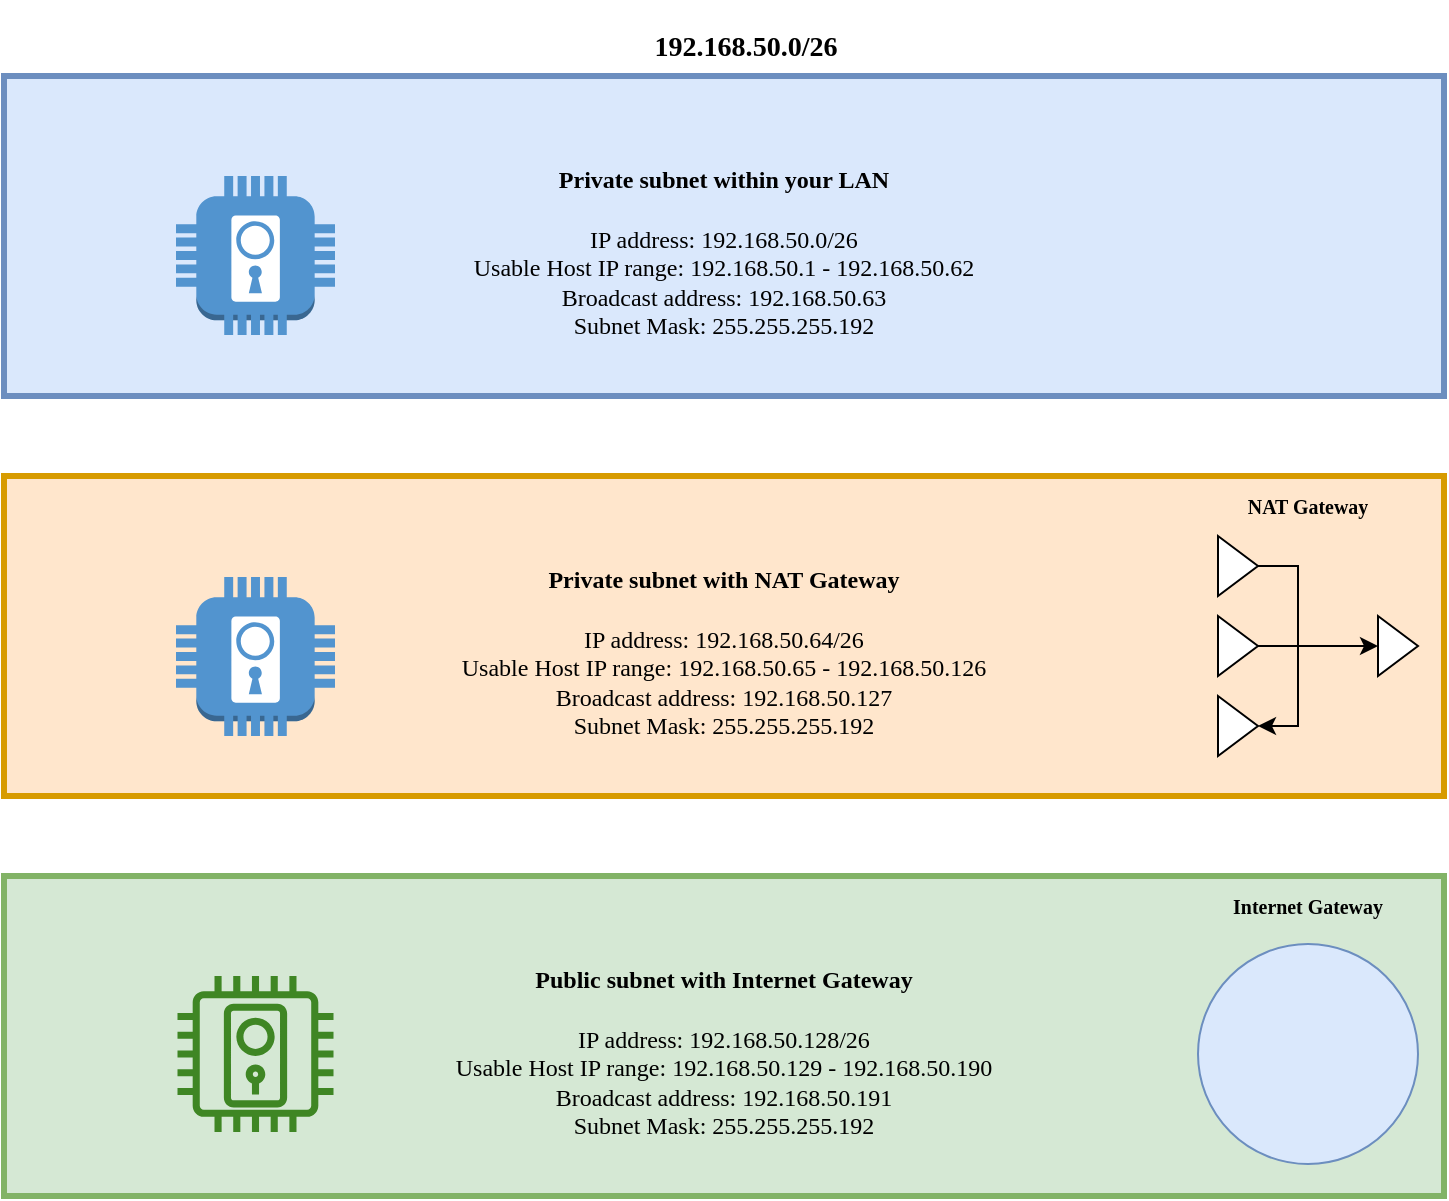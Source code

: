 <mxfile version="20.4.0" type="github" pages="2">
  <diagram id="HtvCfCmLwlJMDdyX7uYw" name="Pagina-1">
    <mxGraphModel dx="1639" dy="796" grid="1" gridSize="10" guides="1" tooltips="1" connect="1" arrows="1" fold="1" page="1" pageScale="1" pageWidth="827" pageHeight="1169" math="0" shadow="0">
      <root>
        <mxCell id="0" />
        <mxCell id="1" parent="0" />
        <mxCell id="x2xZkPtlp9E_scuNY9_Y-1" value="&lt;h4&gt;Private subnet within your LAN&lt;/h4&gt;&lt;div&gt;IP address: 192.168.50.0/26&lt;/div&gt;&lt;div&gt;Usable Host IP range: 192.168.50.1 - 192.168.50.62&lt;/div&gt;&lt;div&gt;Broadcast address: 192.168.50.63&lt;/div&gt;&lt;div&gt;Subnet Mask: 255.255.255.192&lt;/div&gt;" style="rounded=0;whiteSpace=wrap;html=1;strokeWidth=3;fillColor=#dae8fc;strokeColor=#6c8ebf;fontFamily=Verdana;align=center;" parent="1" vertex="1">
          <mxGeometry x="54" y="160" width="720" height="160" as="geometry" />
        </mxCell>
        <mxCell id="x2xZkPtlp9E_scuNY9_Y-3" value="&lt;h4&gt;&lt;font face=&quot;Verdana&quot;&gt;Private subnet with NAT Gateway&lt;/font&gt;&lt;/h4&gt;&lt;div&gt;&lt;font face=&quot;Verdana&quot;&gt;IP address: 192.168.50.64/26&lt;/font&gt;&lt;/div&gt;&lt;div&gt;&lt;font face=&quot;Verdana&quot;&gt;Usable Host IP range: 192.168.50.65 - 192.168.50.126&lt;/font&gt;&lt;/div&gt;&lt;div&gt;&lt;font face=&quot;Verdana&quot;&gt;Broadcast address: 192.168.50.127&lt;/font&gt;&lt;/div&gt;&lt;div&gt;&lt;font face=&quot;Verdana&quot;&gt;Subnet Mask: 255.255.255.192&lt;/font&gt;&lt;/div&gt;" style="rounded=0;whiteSpace=wrap;html=1;strokeWidth=3;fillColor=#ffe6cc;strokeColor=#d79b00;" parent="1" vertex="1">
          <mxGeometry x="54" y="360" width="720" height="160" as="geometry" />
        </mxCell>
        <mxCell id="x2xZkPtlp9E_scuNY9_Y-4" value="&lt;h4&gt;Public subnet with Internet Gateway&lt;/h4&gt;&lt;div&gt;IP address: 192.168.50.128/26&lt;/div&gt;&lt;div&gt;Usable Host IP range: 192.168.50.129 - 192.168.50.190&lt;/div&gt;&lt;div&gt;Broadcast address: 192.168.50.191&lt;/div&gt;&lt;div&gt;Subnet Mask: 255.255.255.192&lt;/div&gt;" style="rounded=0;whiteSpace=wrap;html=1;strokeWidth=3;fillColor=#d5e8d4;strokeColor=#82b366;fontFamily=Verdana;" parent="1" vertex="1">
          <mxGeometry x="54" y="560" width="720" height="160" as="geometry" />
        </mxCell>
        <mxCell id="OkRez1mbrOTfBzIfMNAY-7" style="edgeStyle=orthogonalEdgeStyle;rounded=0;orthogonalLoop=1;jettySize=auto;html=1;exitX=1;exitY=0.5;exitDx=0;exitDy=0;entryX=1;entryY=0.5;entryDx=0;entryDy=0;" edge="1" parent="1" source="OkRez1mbrOTfBzIfMNAY-1" target="OkRez1mbrOTfBzIfMNAY-3">
          <mxGeometry relative="1" as="geometry" />
        </mxCell>
        <mxCell id="OkRez1mbrOTfBzIfMNAY-1" value="" style="triangle;whiteSpace=wrap;html=1;" vertex="1" parent="1">
          <mxGeometry x="661" y="390" width="20" height="30" as="geometry" />
        </mxCell>
        <mxCell id="OkRez1mbrOTfBzIfMNAY-12" style="edgeStyle=orthogonalEdgeStyle;rounded=0;orthogonalLoop=1;jettySize=auto;html=1;exitX=1;exitY=0.5;exitDx=0;exitDy=0;" edge="1" parent="1" source="OkRez1mbrOTfBzIfMNAY-2" target="OkRez1mbrOTfBzIfMNAY-10">
          <mxGeometry relative="1" as="geometry" />
        </mxCell>
        <mxCell id="OkRez1mbrOTfBzIfMNAY-2" value="" style="triangle;whiteSpace=wrap;html=1;" vertex="1" parent="1">
          <mxGeometry x="661" y="430" width="20" height="30" as="geometry" />
        </mxCell>
        <mxCell id="OkRez1mbrOTfBzIfMNAY-3" value="" style="triangle;whiteSpace=wrap;html=1;" vertex="1" parent="1">
          <mxGeometry x="661" y="470" width="20" height="30" as="geometry" />
        </mxCell>
        <mxCell id="OkRez1mbrOTfBzIfMNAY-10" value="" style="triangle;whiteSpace=wrap;html=1;" vertex="1" parent="1">
          <mxGeometry x="741" y="430" width="20" height="30" as="geometry" />
        </mxCell>
        <mxCell id="OkRez1mbrOTfBzIfMNAY-14" value="&lt;h5&gt;&lt;font face=&quot;Verdana&quot;&gt;NAT Gateway&lt;/font&gt;&lt;/h5&gt;" style="text;html=1;strokeColor=none;fillColor=none;align=center;verticalAlign=middle;whiteSpace=wrap;rounded=0;" vertex="1" parent="1">
          <mxGeometry x="651" y="360" width="110" height="30" as="geometry" />
        </mxCell>
        <mxCell id="OkRez1mbrOTfBzIfMNAY-15" value="" style="ellipse;whiteSpace=wrap;html=1;aspect=fixed;fontFamily=Verdana;fillColor=#dae8fc;strokeColor=#6c8ebf;" vertex="1" parent="1">
          <mxGeometry x="651" y="594" width="110" height="110" as="geometry" />
        </mxCell>
        <mxCell id="OkRez1mbrOTfBzIfMNAY-16" value="" style="shape=image;html=1;verticalAlign=top;verticalLabelPosition=bottom;labelBackgroundColor=#ffffff;imageAspect=0;aspect=fixed;image=https://cdn2.iconfinder.com/data/icons/boxicons-regular-vol-1/24/bx-arch-128.png;fontFamily=Verdana;" vertex="1" parent="1">
          <mxGeometry x="672" y="615" width="68" height="68" as="geometry" />
        </mxCell>
        <mxCell id="OkRez1mbrOTfBzIfMNAY-17" value="&lt;h5&gt;Internet Gateway&lt;/h5&gt;" style="text;html=1;strokeColor=none;fillColor=none;align=center;verticalAlign=middle;whiteSpace=wrap;rounded=0;fontFamily=Verdana;" vertex="1" parent="1">
          <mxGeometry x="641" y="560" width="130" height="30" as="geometry" />
        </mxCell>
        <mxCell id="OkRez1mbrOTfBzIfMNAY-18" value="&lt;h3&gt;192.168.50.0/26&lt;/h3&gt;" style="text;html=1;strokeColor=none;fillColor=none;align=center;verticalAlign=middle;whiteSpace=wrap;rounded=0;fontFamily=Verdana;" vertex="1" parent="1">
          <mxGeometry x="310" y="130" width="230" height="30" as="geometry" />
        </mxCell>
        <mxCell id="OkRez1mbrOTfBzIfMNAY-19" value="" style="outlineConnect=0;dashed=0;verticalLabelPosition=bottom;verticalAlign=top;align=center;html=1;shape=mxgraph.aws3.door_lock;fillColor=#5294CF;gradientColor=none;fontFamily=Verdana;" vertex="1" parent="1">
          <mxGeometry x="140" y="210" width="79.5" height="79.5" as="geometry" />
        </mxCell>
        <mxCell id="OkRez1mbrOTfBzIfMNAY-20" value="" style="outlineConnect=0;dashed=0;verticalLabelPosition=bottom;verticalAlign=top;align=center;html=1;shape=mxgraph.aws3.door_lock;fillColor=#5294CF;gradientColor=none;fontFamily=Verdana;" vertex="1" parent="1">
          <mxGeometry x="140" y="410.5" width="79.5" height="79.5" as="geometry" />
        </mxCell>
        <mxCell id="OkRez1mbrOTfBzIfMNAY-21" value="" style="sketch=0;outlineConnect=0;fontColor=#232F3E;gradientColor=none;fillColor=#3F8624;strokeColor=none;dashed=0;verticalLabelPosition=bottom;verticalAlign=top;align=center;html=1;fontSize=12;fontStyle=0;aspect=fixed;pointerEvents=1;shape=mxgraph.aws4.door_lock;fontFamily=Verdana;" vertex="1" parent="1">
          <mxGeometry x="140.75" y="610" width="78" height="78" as="geometry" />
        </mxCell>
      </root>
    </mxGraphModel>
  </diagram>
  <diagram name="Kopie van Pagina-1" id="P_V4nHAtdcI-hSOi1g3s">
    <mxGraphModel dx="1639" dy="796" grid="1" gridSize="10" guides="1" tooltips="1" connect="1" arrows="1" fold="1" page="1" pageScale="1" pageWidth="827" pageHeight="1169" math="0" shadow="0">
      <root>
        <mxCell id="reVYWmmLY2XcxSgA8sYx-0" />
        <mxCell id="reVYWmmLY2XcxSgA8sYx-1" parent="reVYWmmLY2XcxSgA8sYx-0" />
        <mxCell id="reVYWmmLY2XcxSgA8sYx-2" value="&lt;h4&gt;Private subnet within your LAN&lt;/h4&gt;&lt;div&gt;IP address: 192.168.50.0/26&lt;/div&gt;&lt;div&gt;Usable Host IP range: 192.168.50.1 - 192.168.50.62&lt;/div&gt;&lt;div&gt;Broadcast address: 192.168.50.63&lt;/div&gt;&lt;div&gt;Subnet Mask: 255.255.255.192&lt;/div&gt;" style="rounded=0;whiteSpace=wrap;html=1;strokeWidth=3;fillColor=#dae8fc;strokeColor=#6c8ebf;fontFamily=Verdana;align=center;" vertex="1" parent="reVYWmmLY2XcxSgA8sYx-1">
          <mxGeometry x="54" y="160" width="720" height="160" as="geometry" />
        </mxCell>
        <mxCell id="reVYWmmLY2XcxSgA8sYx-3" value="&lt;h4&gt;&lt;font face=&quot;Verdana&quot;&gt;Private subnet with NAT Gateway&lt;/font&gt;&lt;/h4&gt;&lt;div&gt;&lt;font face=&quot;Verdana&quot;&gt;IP address: 192.168.50.64/26&lt;/font&gt;&lt;/div&gt;&lt;div&gt;&lt;font face=&quot;Verdana&quot;&gt;Usable Host IP range: 192.168.50.65 - 192.168.50.126&lt;/font&gt;&lt;/div&gt;&lt;div&gt;&lt;font face=&quot;Verdana&quot;&gt;Broadcast address: 192.168.50.127&lt;/font&gt;&lt;/div&gt;&lt;div&gt;&lt;font face=&quot;Verdana&quot;&gt;Subnet Mask: 255.255.255.192&lt;/font&gt;&lt;/div&gt;" style="rounded=0;whiteSpace=wrap;html=1;strokeWidth=3;fillColor=#ffe6cc;strokeColor=#d79b00;" vertex="1" parent="reVYWmmLY2XcxSgA8sYx-1">
          <mxGeometry x="54" y="480" width="720" height="160" as="geometry" />
        </mxCell>
        <mxCell id="reVYWmmLY2XcxSgA8sYx-4" value="&lt;h4&gt;Public subnet with Internet Gateway&lt;/h4&gt;&lt;div&gt;IP address: 192.168.50.128/26&lt;/div&gt;&lt;div&gt;Usable Host IP range: 192.168.50.129 - 192.168.50.190&lt;/div&gt;&lt;div&gt;Broadcast address: 192.168.50.191&lt;/div&gt;&lt;div&gt;Subnet Mask: 255.255.255.192&lt;/div&gt;" style="rounded=0;whiteSpace=wrap;html=1;strokeWidth=3;fillColor=#d5e8d4;strokeColor=#82b366;fontFamily=Verdana;" vertex="1" parent="reVYWmmLY2XcxSgA8sYx-1">
          <mxGeometry x="54" y="800" width="720" height="160" as="geometry" />
        </mxCell>
        <mxCell id="reVYWmmLY2XcxSgA8sYx-5" style="edgeStyle=orthogonalEdgeStyle;rounded=0;orthogonalLoop=1;jettySize=auto;html=1;exitX=1;exitY=0.5;exitDx=0;exitDy=0;entryX=1;entryY=0.5;entryDx=0;entryDy=0;" edge="1" parent="reVYWmmLY2XcxSgA8sYx-1" source="reVYWmmLY2XcxSgA8sYx-6" target="reVYWmmLY2XcxSgA8sYx-9">
          <mxGeometry relative="1" as="geometry" />
        </mxCell>
        <mxCell id="reVYWmmLY2XcxSgA8sYx-6" value="" style="triangle;whiteSpace=wrap;html=1;" vertex="1" parent="reVYWmmLY2XcxSgA8sYx-1">
          <mxGeometry x="630" y="500" width="20" height="30" as="geometry" />
        </mxCell>
        <mxCell id="reVYWmmLY2XcxSgA8sYx-7" style="edgeStyle=orthogonalEdgeStyle;rounded=0;orthogonalLoop=1;jettySize=auto;html=1;exitX=1;exitY=0.5;exitDx=0;exitDy=0;" edge="1" parent="reVYWmmLY2XcxSgA8sYx-1" source="reVYWmmLY2XcxSgA8sYx-8" target="reVYWmmLY2XcxSgA8sYx-10">
          <mxGeometry relative="1" as="geometry" />
        </mxCell>
        <mxCell id="reVYWmmLY2XcxSgA8sYx-8" value="" style="triangle;whiteSpace=wrap;html=1;" vertex="1" parent="reVYWmmLY2XcxSgA8sYx-1">
          <mxGeometry x="630" y="540" width="20" height="30" as="geometry" />
        </mxCell>
        <mxCell id="reVYWmmLY2XcxSgA8sYx-9" value="" style="triangle;whiteSpace=wrap;html=1;" vertex="1" parent="reVYWmmLY2XcxSgA8sYx-1">
          <mxGeometry x="630" y="580" width="20" height="30" as="geometry" />
        </mxCell>
        <mxCell id="reVYWmmLY2XcxSgA8sYx-10" value="" style="triangle;whiteSpace=wrap;html=1;" vertex="1" parent="reVYWmmLY2XcxSgA8sYx-1">
          <mxGeometry x="710" y="540" width="20" height="30" as="geometry" />
        </mxCell>
        <mxCell id="reVYWmmLY2XcxSgA8sYx-11" value="&lt;h5&gt;&lt;font face=&quot;Verdana&quot;&gt;NAT Gateway&lt;/font&gt;&lt;/h5&gt;" style="text;html=1;strokeColor=none;fillColor=none;align=center;verticalAlign=middle;whiteSpace=wrap;rounded=0;" vertex="1" parent="reVYWmmLY2XcxSgA8sYx-1">
          <mxGeometry x="660" y="490" width="110" height="30" as="geometry" />
        </mxCell>
        <mxCell id="reVYWmmLY2XcxSgA8sYx-12" value="" style="ellipse;whiteSpace=wrap;html=1;aspect=fixed;fontFamily=Verdana;fillColor=#dae8fc;strokeColor=#6c8ebf;" vertex="1" parent="reVYWmmLY2XcxSgA8sYx-1">
          <mxGeometry x="630" y="830" width="110" height="110" as="geometry" />
        </mxCell>
        <mxCell id="reVYWmmLY2XcxSgA8sYx-13" value="" style="shape=image;html=1;verticalAlign=top;verticalLabelPosition=bottom;labelBackgroundColor=#ffffff;imageAspect=0;aspect=fixed;image=https://cdn2.iconfinder.com/data/icons/boxicons-regular-vol-1/24/bx-arch-128.png;fontFamily=Verdana;" vertex="1" parent="reVYWmmLY2XcxSgA8sYx-1">
          <mxGeometry x="651" y="851" width="68" height="68" as="geometry" />
        </mxCell>
        <mxCell id="reVYWmmLY2XcxSgA8sYx-14" value="&lt;h5&gt;Internet Gateway&lt;/h5&gt;" style="text;html=1;strokeColor=none;fillColor=none;align=center;verticalAlign=middle;whiteSpace=wrap;rounded=0;fontFamily=Verdana;" vertex="1" parent="reVYWmmLY2XcxSgA8sYx-1">
          <mxGeometry x="620" y="800" width="130" height="30" as="geometry" />
        </mxCell>
        <mxCell id="reVYWmmLY2XcxSgA8sYx-15" value="&lt;h3&gt;192.168.50.0/26&lt;/h3&gt;" style="text;html=1;strokeColor=none;fillColor=none;align=center;verticalAlign=middle;whiteSpace=wrap;rounded=0;fontFamily=Verdana;" vertex="1" parent="reVYWmmLY2XcxSgA8sYx-1">
          <mxGeometry x="310" y="130" width="230" height="30" as="geometry" />
        </mxCell>
        <mxCell id="reVYWmmLY2XcxSgA8sYx-16" value="" style="outlineConnect=0;dashed=0;verticalLabelPosition=bottom;verticalAlign=top;align=center;html=1;shape=mxgraph.aws3.door_lock;fillColor=#5294CF;gradientColor=none;fontFamily=Verdana;" vertex="1" parent="reVYWmmLY2XcxSgA8sYx-1">
          <mxGeometry x="140" y="210" width="79.5" height="79.5" as="geometry" />
        </mxCell>
        <mxCell id="reVYWmmLY2XcxSgA8sYx-17" value="" style="outlineConnect=0;dashed=0;verticalLabelPosition=bottom;verticalAlign=top;align=center;html=1;shape=mxgraph.aws3.door_lock;fillColor=#5294CF;gradientColor=none;fontFamily=Verdana;" vertex="1" parent="reVYWmmLY2XcxSgA8sYx-1">
          <mxGeometry x="140" y="530" width="79.5" height="79.5" as="geometry" />
        </mxCell>
        <mxCell id="reVYWmmLY2XcxSgA8sYx-18" value="" style="sketch=0;outlineConnect=0;fontColor=#232F3E;gradientColor=none;fillColor=#3F8624;strokeColor=none;dashed=0;verticalLabelPosition=bottom;verticalAlign=top;align=center;html=1;fontSize=12;fontStyle=0;aspect=fixed;pointerEvents=1;shape=mxgraph.aws4.door_lock;fontFamily=Verdana;" vertex="1" parent="reVYWmmLY2XcxSgA8sYx-1">
          <mxGeometry x="141.5" y="851" width="78" height="78" as="geometry" />
        </mxCell>
      </root>
    </mxGraphModel>
  </diagram>
</mxfile>
